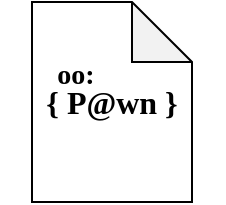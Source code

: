 <mxfile version="17.4.3" type="github"><diagram id="_ojWONu2cfbt3tPvq7At" name="Page-1"><mxGraphModel dx="436" dy="318" grid="1" gridSize="10" guides="1" tooltips="1" connect="1" arrows="1" fold="1" page="1" pageScale="1" pageWidth="133" pageHeight="133" math="0" shadow="0"><root><mxCell id="0"/><mxCell id="1" parent="0"/><mxCell id="6cOXIXeSvwpin4eMdyvX-5" value="" style="shape=note;whiteSpace=wrap;html=1;backgroundOutline=1;darkOpacity=0.05;fontFamily=Comic Sans MS;fontSize=27;" vertex="1" parent="1"><mxGeometry x="160" y="17" width="80" height="100" as="geometry"/></mxCell><mxCell id="6cOXIXeSvwpin4eMdyvX-6" value="&lt;font style=&quot;font-size: 16px;&quot;&gt;{ P@wn }&lt;/font&gt;" style="text;html=1;strokeColor=none;fillColor=none;align=center;verticalAlign=middle;whiteSpace=wrap;rounded=0;fontSize=16;fontFamily=Comic Sans MS;horizontal=1;fontStyle=1" vertex="1" parent="1"><mxGeometry x="144" y="45.5" width="112" height="43" as="geometry"/></mxCell><mxCell id="6cOXIXeSvwpin4eMdyvX-7" value="&lt;font style=&quot;font-size: 14px&quot;&gt;oo:&lt;/font&gt;" style="text;html=1;strokeColor=none;fillColor=none;align=center;verticalAlign=middle;whiteSpace=wrap;rounded=0;fontSize=10;fontFamily=Comic Sans MS;fontStyle=1" vertex="1" parent="1"><mxGeometry x="162" y="44" width="40" height="20" as="geometry"/></mxCell></root></mxGraphModel></diagram></mxfile>